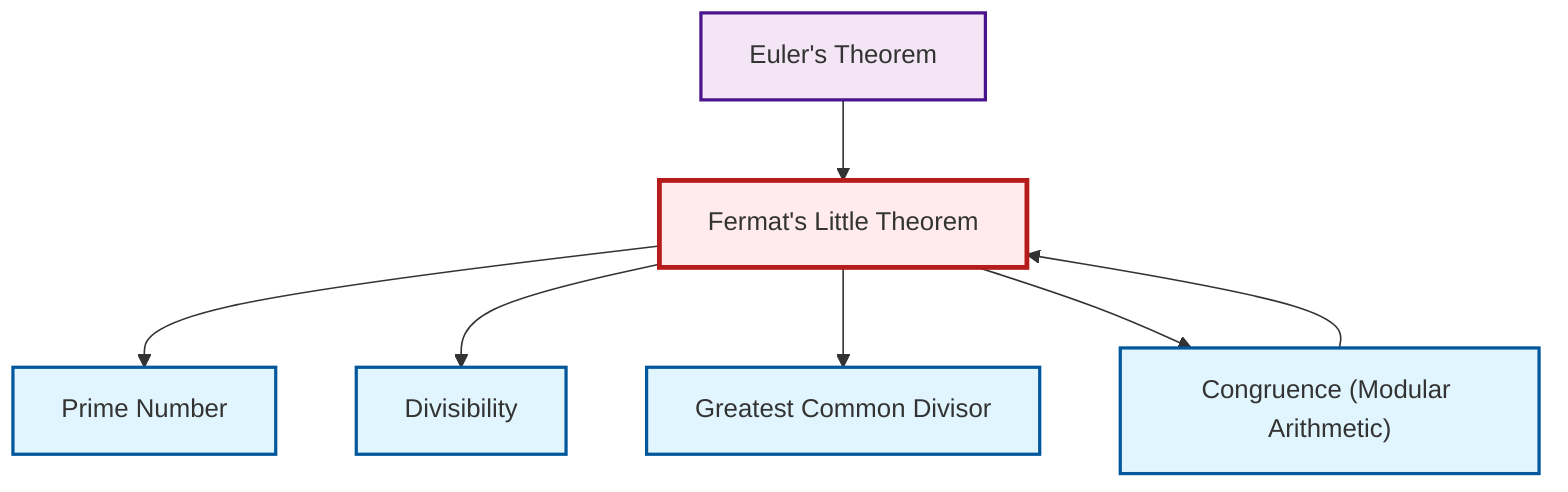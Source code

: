 graph TD
    classDef definition fill:#e1f5fe,stroke:#01579b,stroke-width:2px
    classDef theorem fill:#f3e5f5,stroke:#4a148c,stroke-width:2px
    classDef axiom fill:#fff3e0,stroke:#e65100,stroke-width:2px
    classDef example fill:#e8f5e9,stroke:#1b5e20,stroke-width:2px
    classDef current fill:#ffebee,stroke:#b71c1c,stroke-width:3px
    thm-euler["Euler's Theorem"]:::theorem
    thm-fermat-little["Fermat's Little Theorem"]:::theorem
    def-gcd["Greatest Common Divisor"]:::definition
    def-divisibility["Divisibility"]:::definition
    def-prime["Prime Number"]:::definition
    def-congruence["Congruence (Modular Arithmetic)"]:::definition
    thm-fermat-little --> def-prime
    thm-euler --> thm-fermat-little
    def-congruence --> thm-fermat-little
    thm-fermat-little --> def-divisibility
    thm-fermat-little --> def-gcd
    thm-fermat-little --> def-congruence
    class thm-fermat-little current